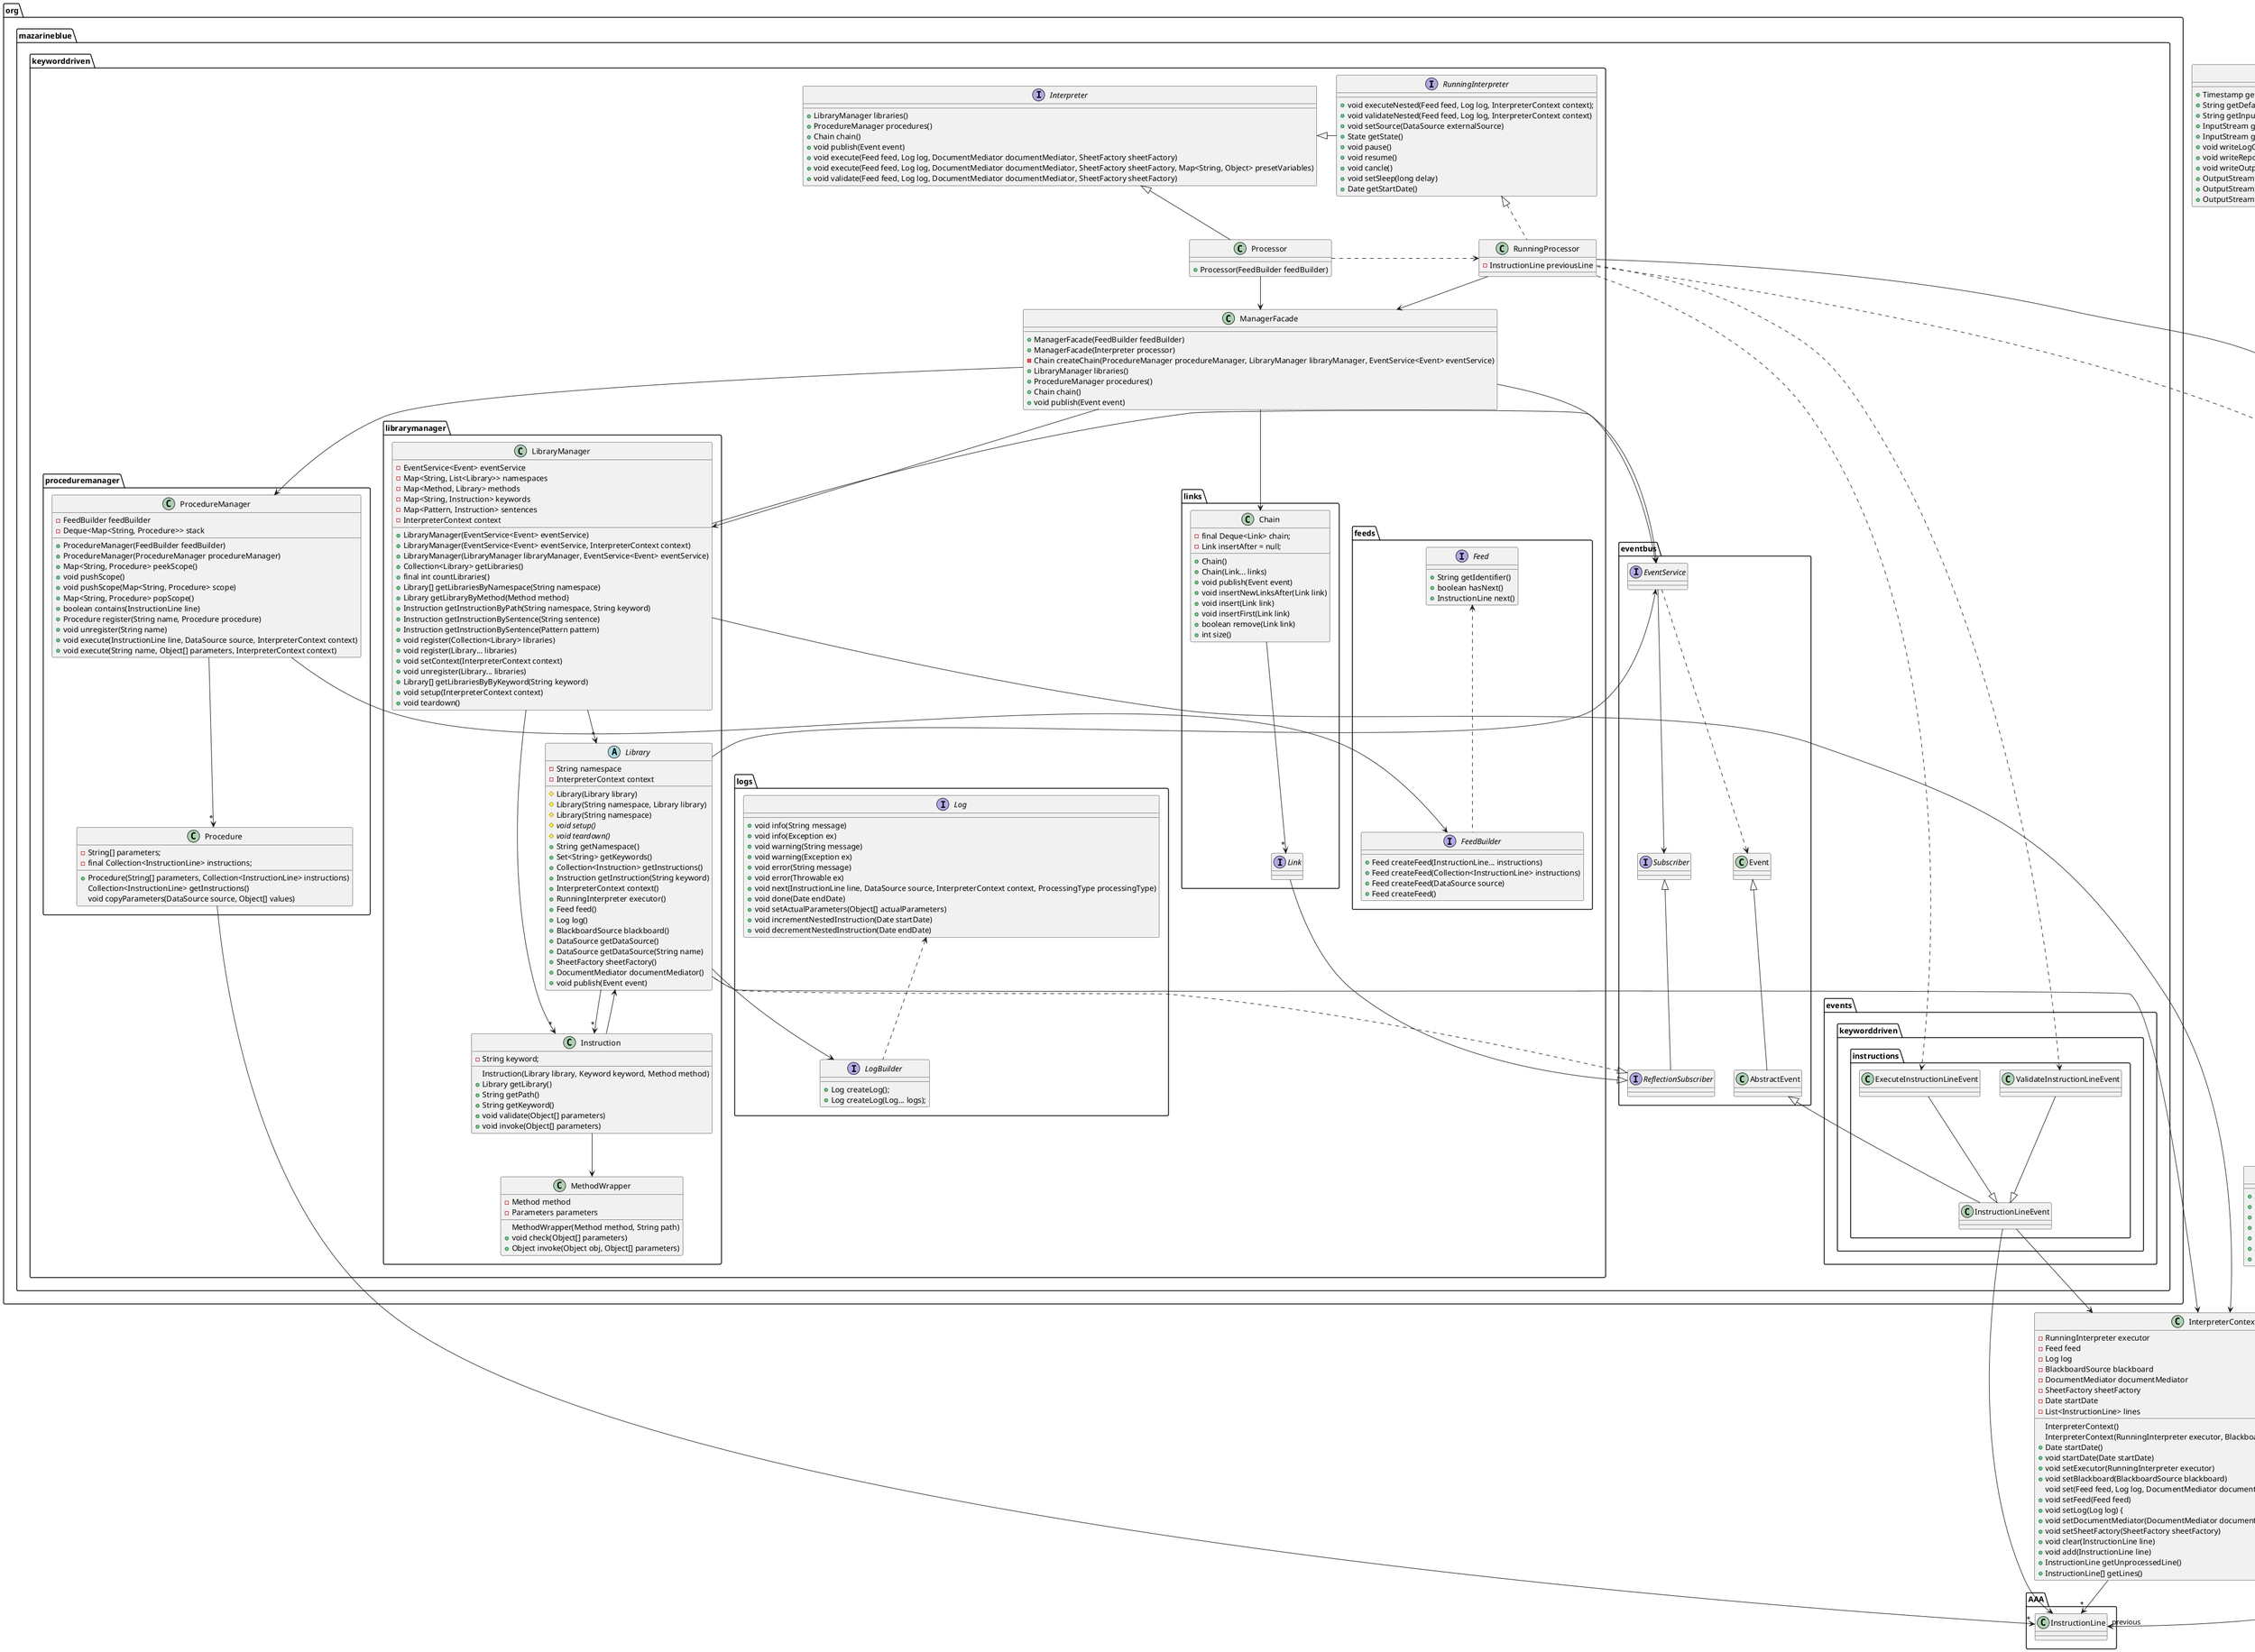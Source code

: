 @startuml

interface org.mazarineblue.keyworddriven.Interpreter {    
    +LibraryManager libraries()
    +ProcedureManager procedures()
    +Chain chain()
    +void publish(Event event)
    +void execute(Feed feed, Log log, DocumentMediator documentMediator, SheetFactory sheetFactory)
    +void execute(Feed feed, Log log, DocumentMediator documentMediator, SheetFactory sheetFactory, Map<String, Object> presetVariables)
    +void validate(Feed feed, Log log, DocumentMediator documentMediator, SheetFactory sheetFactory)
}

org.mazarineblue.keyworddriven.Interpreter <|-- org.mazarineblue.keyworddriven.Processor
org.mazarineblue.keyworddriven.Interpreter <|- org.mazarineblue.keyworddriven.RunningInterpreter

interface org.mazarineblue.keyworddriven.RunningInterpreter {
    +void executeNested(Feed feed, Log log, InterpreterContext context);
    +void validateNested(Feed feed, Log log, InterpreterContext context)
    +void setSource(DataSource externalSource)
    +State getState()
    +void pause()
    +void resume()
    +void cancle()
    +void setSleep(long delay)
    +Date getStartDate()
}

org.mazarineblue.keyworddriven.RunningInterpreter <|.. org.mazarineblue.keyworddriven.RunningProcessor

class org.mazarineblue.keyworddriven.Processor {
    +Processor(FeedBuilder feedBuilder)
}

org.mazarineblue.keyworddriven.Processor .> org.mazarineblue.keyworddriven.RunningProcessor
org.mazarineblue.keyworddriven.Processor --> org.mazarineblue.keyworddriven.ManagerFacade

class org.mazarineblue.keyworddriven.RunningProcessor {
    -InstructionLine previousLine
}

org.mazarineblue.keyworddriven.RunningProcessor --> org.mazarineblue.keyworddriven.ManagerFacade
org.mazarineblue.keyworddriven.RunningProcessor --> "previous" AAA.InstructionLine
org.mazarineblue.keyworddriven.RunningProcessor ..> org.mazarineblue.events.keyworddriven.instructions.ExecuteInstructionLineEvent
org.mazarineblue.keyworddriven.RunningProcessor ..> org.mazarineblue.events.keyworddriven.instructions.ValidateInstructionLineEvent
org.mazarineblue.keyworddriven.RunningProcessor ..> InterpreterContext

class org.mazarineblue.keyworddriven.ManagerFacade {
    +ManagerFacade(FeedBuilder feedBuilder)
    +ManagerFacade(Interpreter processor)
    -Chain createChain(ProcedureManager procedureManager, LibraryManager libraryManager, EventService<Event> eventService)
    +LibraryManager libraries()
    +ProcedureManager procedures()
    +Chain chain()
    +void publish(Event event)
}

org.mazarineblue.keyworddriven.ManagerFacade --> org.mazarineblue.keyworddriven.librarymanager.LibraryManager
org.mazarineblue.keyworddriven.ManagerFacade --> org.mazarineblue.keyworddriven.proceduremanager.ProcedureManager
org.mazarineblue.keyworddriven.ManagerFacade --> org.mazarineblue.keyworddriven.links.Chain
org.mazarineblue.keyworddriven.ManagerFacade --> org.mazarineblue.eventbus.EventService

class org.mazarineblue.keyworddriven.librarymanager.LibraryManager {
    -EventService<Event> eventService
    -Map<String, List<Library>> namespaces
    -Map<Method, Library> methods
    -Map<String, Instruction> keywords
    -Map<Pattern, Instruction> sentences
    -InterpreterContext context
    +LibraryManager(EventService<Event> eventService)
    +LibraryManager(EventService<Event> eventService, InterpreterContext context)
    +LibraryManager(LibraryManager libraryManager, EventService<Event> eventService)
    +Collection<Library> getLibraries()
    +final int countLibraries()
    +Library[] getLibrariesByNamespace(String namespace)
    +Library getLibraryByMethod(Method method)
    +Instruction getInstructionByPath(String namespace, String keyword)
    +Instruction getInstructionBySentence(String sentence)
    +Instruction getInstructionBySentence(Pattern pattern)
    +void register(Collection<Library> libraries)
    +void register(Library... libraries)
    +void setContext(InterpreterContext context)
    +void unregister(Library... libraries)
    +Library[] getLibrariesByByKeyword(String keyword)
    +void setup(InterpreterContext context)
    +void teardown()
}

org.mazarineblue.keyworddriven.librarymanager.LibraryManager --> org.mazarineblue.eventbus.EventService
org.mazarineblue.keyworddriven.librarymanager.LibraryManager --> "*" org.mazarineblue.keyworddriven.librarymanager.Library
org.mazarineblue.keyworddriven.librarymanager.LibraryManager --> "*" org.mazarineblue.keyworddriven.librarymanager.Instruction
org.mazarineblue.keyworddriven.librarymanager.LibraryManager --> InterpreterContext

abstract org.mazarineblue.keyworddriven.librarymanager.Library {
    -String namespace
    -InterpreterContext context
    #Library(Library library)
    #Library(String namespace, Library library)
    #Library(String namespace)
    #{abstract} void setup()
    #{abstract} void teardown()
    +String getNamespace()
    +Set<String> getKeywords()
    +Collection<Instruction> getInstructions()
    +Instruction getInstruction(String keyword)
    +InterpreterContext context()
    +RunningInterpreter executor()
    +Feed feed()
    +Log log()
    +BlackboardSource blackboard()
    +DataSource getDataSource()
    +DataSource getDataSource(String name)
    +SheetFactory sheetFactory()
    +DocumentMediator documentMediator()
    +void publish(Event event)
}

org.mazarineblue.eventbus.ReflectionSubscriber <|.. org.mazarineblue.keyworddriven.librarymanager.Library
org.mazarineblue.keyworddriven.librarymanager.Library --> "*" org.mazarineblue.keyworddriven.librarymanager.Instruction
org.mazarineblue.keyworddriven.librarymanager.Library --> org.mazarineblue.eventbus.EventService
org.mazarineblue.keyworddriven.librarymanager.Library --> InterpreterContext
org.mazarineblue.keyworddriven.librarymanager.Library --> org.mazarineblue.keyworddriven.logs.LogBuilder

class org.mazarineblue.keyworddriven.librarymanager.Instruction {
    -String keyword;
    Instruction(Library library, Keyword keyword, Method method)
    +Library getLibrary()
    +String getPath()
    +String getKeyword()
    +void validate(Object[] parameters)
    +void invoke(Object[] parameters)
}

org.mazarineblue.keyworddriven.librarymanager.Instruction --> org.mazarineblue.keyworddriven.librarymanager.Library
org.mazarineblue.keyworddriven.librarymanager.Instruction --> org.mazarineblue.keyworddriven.librarymanager.MethodWrapper

class org.mazarineblue.keyworddriven.librarymanager.MethodWrapper {
    -Method method
    -Parameters parameters
    MethodWrapper(Method method, String path)
    +void check(Object[] parameters)
    +Object invoke(Object obj, Object[] parameters)
}

class org.mazarineblue.keyworddriven.proceduremanager.ProcedureManager {
    -FeedBuilder feedBuilder
    -Deque<Map<String, Procedure>> stack
    +ProcedureManager(FeedBuilder feedBuilder)
    +ProcedureManager(ProcedureManager procedureManager)
    +Map<String, Procedure> peekScope()
    +void pushScope()
    +void pushScope(Map<String, Procedure> scope)
    +Map<String, Procedure> popScope()
    +boolean contains(InstructionLine line)
    +Procedure register(String name, Procedure procedure)
    +void unregister(String name)
    +void execute(InstructionLine line, DataSource source, InterpreterContext context)
    +void execute(String name, Object[] parameters, InterpreterContext context)
}

org.mazarineblue.keyworddriven.proceduremanager.ProcedureManager --> org.mazarineblue.keyworddriven.feeds.FeedBuilder
org.mazarineblue.keyworddriven.proceduremanager.ProcedureManager --> "*" org.mazarineblue.keyworddriven.proceduremanager.Procedure

class org.mazarineblue.keyworddriven.proceduremanager.Procedure {
    -String[] parameters;
    -final Collection<InstructionLine> instructions;
    +Procedure(String[] parameters, Collection<InstructionLine> instructions)
    Collection<InstructionLine> getInstructions()
    void copyParameters(DataSource source, Object[] values)
}

org.mazarineblue.keyworddriven.proceduremanager.Procedure --> "*" AAA.InstructionLine

interface org.mazarineblue.keyworddriven.feeds.FeedBuilder {
    +Feed createFeed(InstructionLine... instructions)
    +Feed createFeed(Collection<InstructionLine> instructions)
    +Feed createFeed(DataSource source)
    +Feed createFeed()
}

interface org.mazarineblue.keyworddriven.feeds.Feed {
    +String getIdentifier()
    +boolean hasNext()
    +InstructionLine next()
}

org.mazarineblue.keyworddriven.feeds.Feed <.. org.mazarineblue.keyworddriven.feeds.FeedBuilder

interface org.mazarineblue.keyworddriven.logs.LogBuilder {
    +Log createLog();
    +Log createLog(Log... logs);
}

interface org.mazarineblue.keyworddriven.logs.Log {
    +void info(String message)
    +void info(Exception ex)
    +void warning(String message)
    +void warning(Exception ex)
    +void error(String message)
    +void error(Throwable ex)
    +void next(InstructionLine line, DataSource source, InterpreterContext context, ProcessingType processingType)
    +void done(Date endDate)
    +void setActualParameters(Object[] actualParameters)
    +void incrementNestedInstruction(Date startDate)
    +void decrementNestedInstruction(Date endDate)
}

org.mazarineblue.keyworddriven.logs.Log <.. org.mazarineblue.keyworddriven.logs.LogBuilder

class org.mazarineblue.keyworddriven.links.Chain {
    -final Deque<Link> chain;
    -Link insertAfter = null;
    +Chain()
    +Chain(Link... links)
    +void publish(Event event)
    +void insertNewLinksAfter(Link link)
    +void insert(Link link)
    +void insertFirst(Link link)
    +boolean remove(Link link)
    +int size()
}

org.mazarineblue.keyworddriven.links.Chain --> "*" org.mazarineblue.keyworddriven.links.Link

interface org.mazarineblue.keyworddriven.links.Link

org.mazarineblue.eventbus.ReflectionSubscriber <|-- org.mazarineblue.keyworddriven.links.Link

interface org.mazarineblue.eventbus.Subscriber
interface org.mazarineblue.eventbus.ReflectionSubscriber
interface org.mazarineblue.eventbus.EventService

org.mazarineblue.eventbus.Subscriber <|-- org.mazarineblue.eventbus.ReflectionSubscriber
org.mazarineblue.eventbus.EventService --> org.mazarineblue.eventbus.Subscriber
org.mazarineblue.eventbus.EventService ..> org.mazarineblue.eventbus.Event

org.mazarineblue.eventbus.Event <|-- org.mazarineblue.eventbus.AbstractEvent
org.mazarineblue.eventbus.AbstractEvent <|-- org.mazarineblue.events.keyworddriven.instructions.InstructionLineEvent
org.mazarineblue.events.keyworddriven.instructions.ExecuteInstructionLineEvent --|> org.mazarineblue.events.keyworddriven.instructions.InstructionLineEvent
org.mazarineblue.events.keyworddriven.instructions.ValidateInstructionLineEvent --|> org.mazarineblue.events.keyworddriven.instructions.InstructionLineEvent

org.mazarineblue.events.keyworddriven.instructions.InstructionLineEvent --> AAA.InstructionLine
org.mazarineblue.events.keyworddriven.instructions.InstructionLineEvent --> InterpreterContext

interface HasContext {
    +InterpreterContext context();
    +RunningInterpreter executor();
    +Feed feed();
    +Log log();
    +BlackboardSource blackboard();
    +SheetFactory sheetFactory();
    +DocumentMediator documentMediator();
}

HasContext <|.. InterpreterContext

class InterpreterContext {
    -RunningInterpreter executor
    -Feed feed
    -Log log
    -BlackboardSource blackboard
    -DocumentMediator documentMediator
    -SheetFactory sheetFactory
    -Date startDate
    -List<InstructionLine> lines
    InterpreterContext()
    InterpreterContext(RunningInterpreter executor, BlackboardSource blackboard)
    +Date startDate()
    +void startDate(Date startDate)
    +void setExecutor(RunningInterpreter executor)
    +void setBlackboard(BlackboardSource blackboard)
    void set(Feed feed, Log log, DocumentMediator documentMediator, SheetFactory sheetFactory)
    +void setFeed(Feed feed)
    +void setLog(Log log) {
    +void setDocumentMediator(DocumentMediator documentMediator)
    +void setSheetFactory(SheetFactory sheetFactory)
    +void clear(InstructionLine line)
    +void add(InstructionLine line)
    +InstructionLine getUnprocessedLine()
    +InstructionLine[] getLines()
}

InterpreterContext --> "*" AAA.InstructionLine

interface DocumentMediator {
    +Timestamp getDefaultTimestamp()
    +String getDefaultFolder(Date date)
    +String getInputLocation()
    +InputStream getInputStream()
    +InputStream getInputStream(Path path)
    +void writeLogOutput(String directory, String dummyName, String input)
    +void writeReportOutput(String folder, String reportName, String input)
    +void writeOutput(Path path, String input)
    +OutputStream getLogOutputStream(String folder, String dummyName)
    +OutputStream getReportOutputStream(String folder, String reportName)
    +OutputStream getOutputStream(Path path)
}

interface SheetFactory {
    +String getLocation()
    +String[] getSheetNames()
    +Feed getSheetFeed(String sheetName)
    +DataSource getArraySource(String sourceIdentifier, String sheetName)
    +DataSource getMatrixSource(String sourceIdentifier, String sheetName)
}

@enduml
